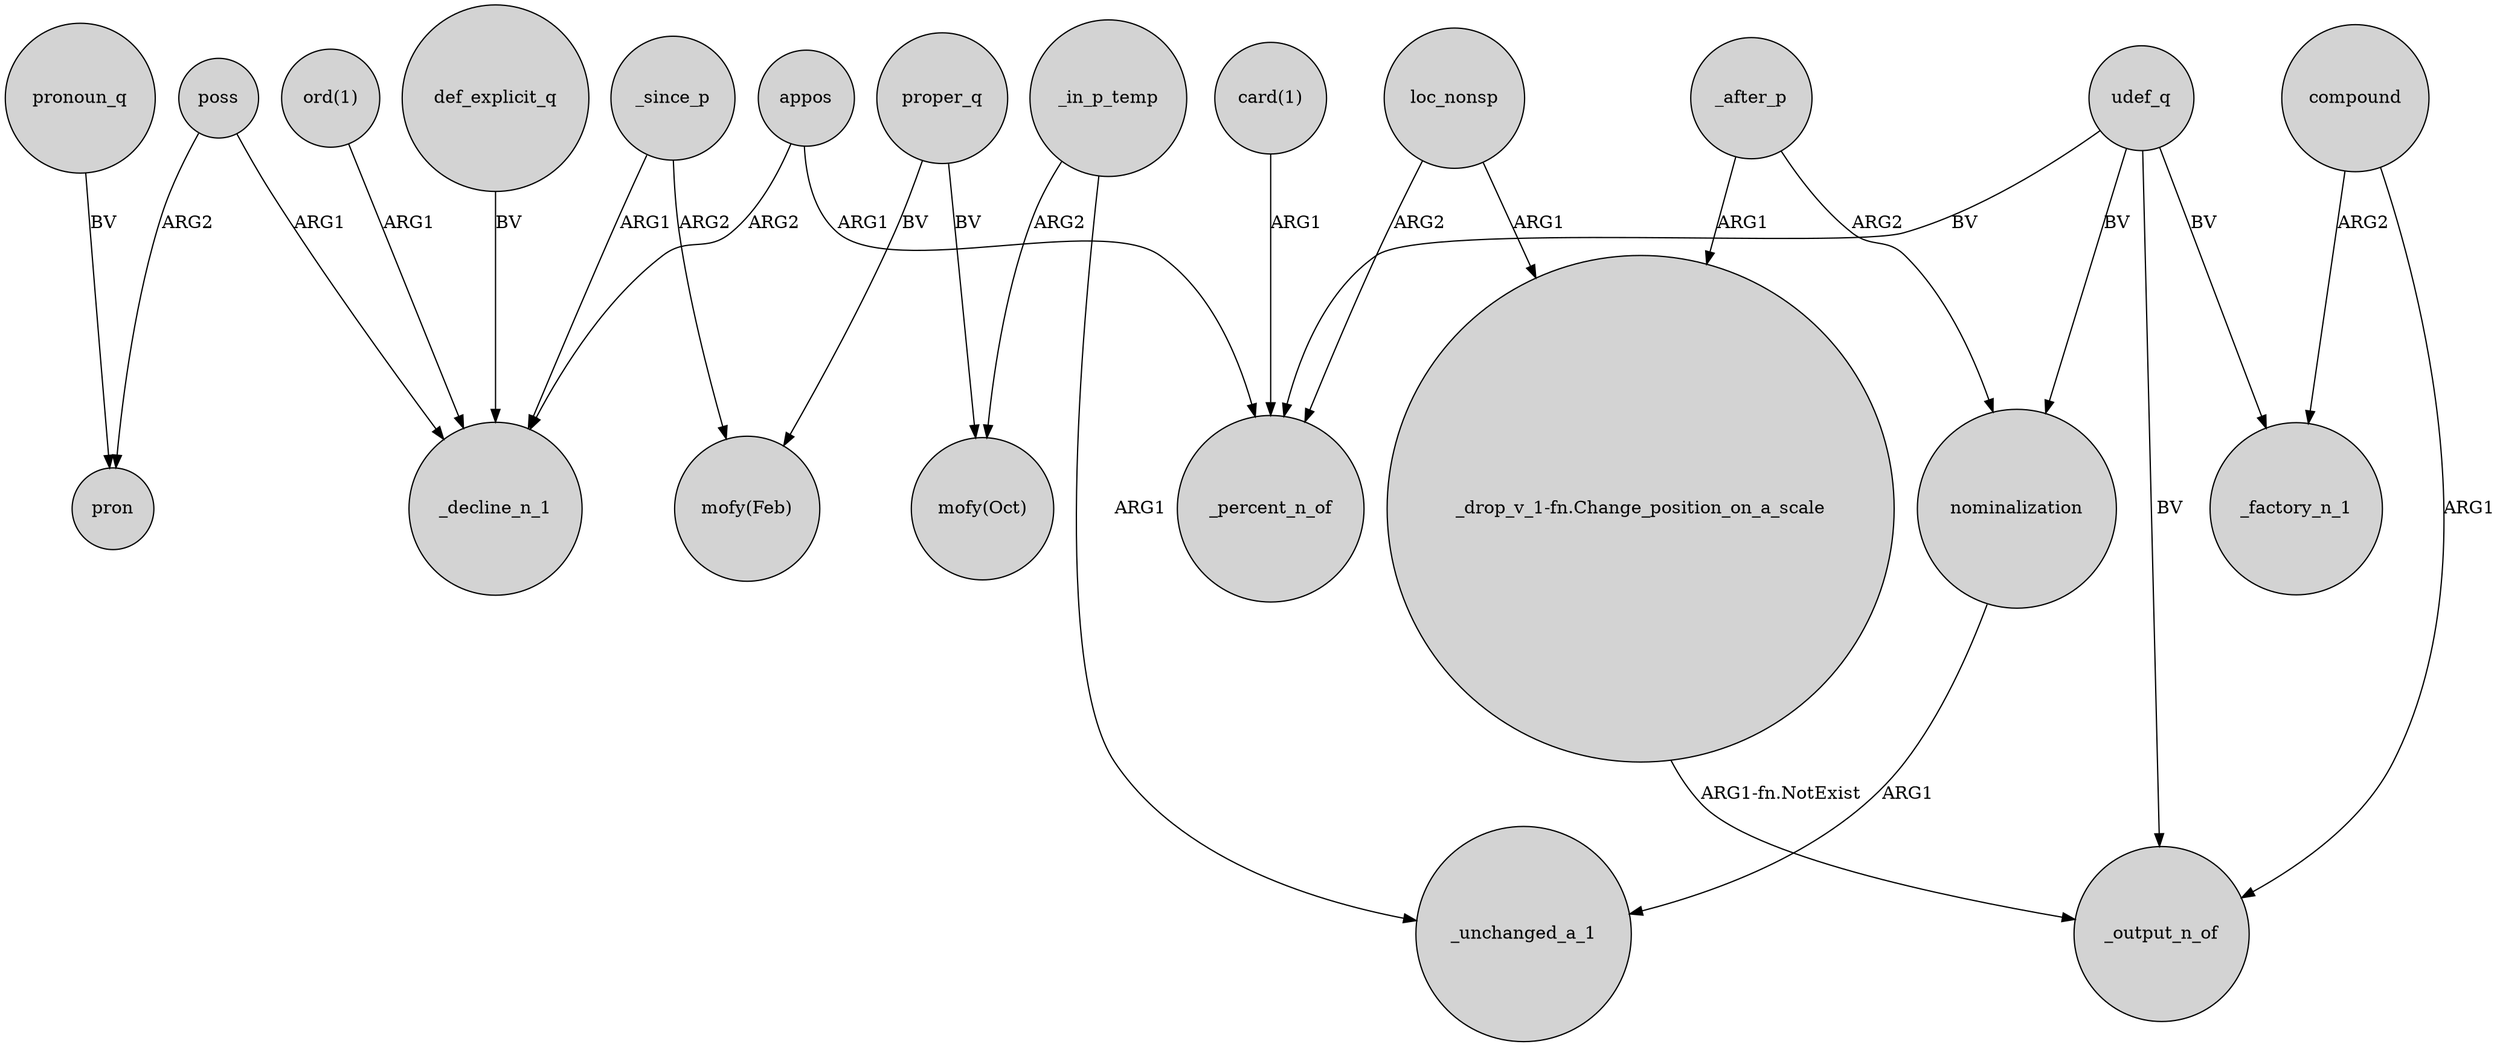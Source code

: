 digraph {
	node [shape=circle style=filled]
	"card(1)" -> _percent_n_of [label=ARG1]
	appos -> _decline_n_1 [label=ARG2]
	poss -> pron [label=ARG2]
	compound -> _output_n_of [label=ARG1]
	_after_p -> "_drop_v_1-fn.Change_position_on_a_scale" [label=ARG1]
	_in_p_temp -> "mofy(Oct)" [label=ARG2]
	proper_q -> "mofy(Oct)" [label=BV]
	loc_nonsp -> "_drop_v_1-fn.Change_position_on_a_scale" [label=ARG1]
	"_drop_v_1-fn.Change_position_on_a_scale" -> _output_n_of [label="ARG1-fn.NotExist"]
	udef_q -> _output_n_of [label=BV]
	compound -> _factory_n_1 [label=ARG2]
	_since_p -> "mofy(Feb)" [label=ARG2]
	pronoun_q -> pron [label=BV]
	udef_q -> _factory_n_1 [label=BV]
	"ord(1)" -> _decline_n_1 [label=ARG1]
	nominalization -> _unchanged_a_1 [label=ARG1]
	loc_nonsp -> _percent_n_of [label=ARG2]
	proper_q -> "mofy(Feb)" [label=BV]
	def_explicit_q -> _decline_n_1 [label=BV]
	poss -> _decline_n_1 [label=ARG1]
	udef_q -> nominalization [label=BV]
	_in_p_temp -> _unchanged_a_1 [label=ARG1]
	udef_q -> _percent_n_of [label=BV]
	appos -> _percent_n_of [label=ARG1]
	_after_p -> nominalization [label=ARG2]
	_since_p -> _decline_n_1 [label=ARG1]
}
